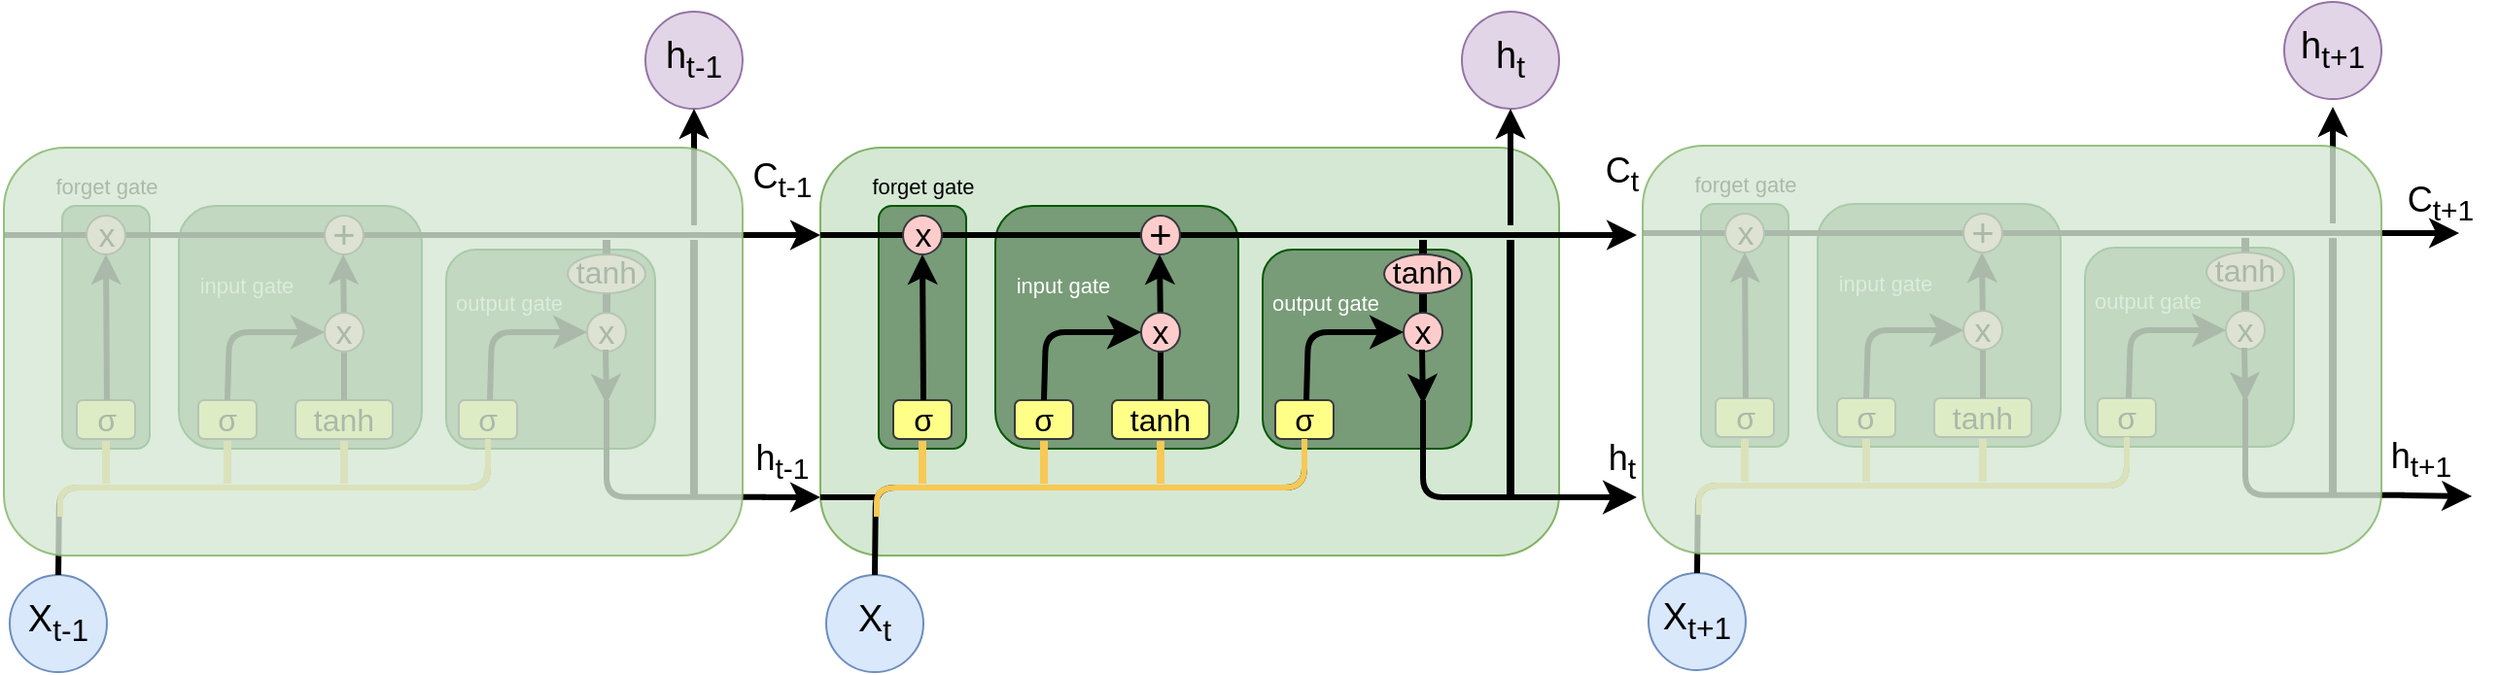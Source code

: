 <mxfile version="20.8.20" type="device"><diagram name="第 1 页" id="EpzvK2hHkGA4PuuWzxwE"><mxGraphModel dx="1612" dy="432" grid="1" gridSize="10" guides="1" tooltips="1" connect="1" arrows="1" fold="1" page="1" pageScale="1" pageWidth="827" pageHeight="1169" math="0" shadow="0"><root><mxCell id="0"/><mxCell id="1" parent="0"/><mxCell id="90crSi9pviz53yG1wrGR-1" value="" style="rounded=1;whiteSpace=wrap;html=1;fillColor=#d5e8d4;strokeColor=#82b366;" vertex="1" parent="1"><mxGeometry x="180" y="160" width="380" height="210" as="geometry"/></mxCell><mxCell id="90crSi9pviz53yG1wrGR-5" value="&lt;font style=&quot;font-size: 19px;&quot;&gt;X&lt;sub&gt;t&lt;/sub&gt;&lt;/font&gt;" style="ellipse;whiteSpace=wrap;html=1;aspect=fixed;fillColor=#dae8fc;strokeColor=#6c8ebf;rounded=1;" vertex="1" parent="1"><mxGeometry x="183" y="380" width="50" height="50" as="geometry"/></mxCell><mxCell id="90crSi9pviz53yG1wrGR-6" value="h&lt;sub&gt;t&lt;/sub&gt;" style="ellipse;whiteSpace=wrap;html=1;aspect=fixed;fontSize=19;fillColor=#e1d5e7;strokeColor=#9673a6;rounded=1;" vertex="1" parent="1"><mxGeometry x="510" y="90" width="50" height="50" as="geometry"/></mxCell><mxCell id="90crSi9pviz53yG1wrGR-10" value="" style="rounded=1;whiteSpace=wrap;html=1;fontSize=19;rotation=90;fillColor=#789b78;fontColor=#ffffff;strokeColor=#005700;" vertex="1" parent="1"><mxGeometry x="170" y="230" width="125" height="45" as="geometry"/></mxCell><mxCell id="90crSi9pviz53yG1wrGR-11" value="" style="rounded=1;whiteSpace=wrap;html=1;fontSize=19;rotation=90;fillColor=#789b78;fontColor=#ffffff;strokeColor=#005700;" vertex="1" parent="1"><mxGeometry x="270" y="190" width="125" height="125" as="geometry"/></mxCell><mxCell id="90crSi9pviz53yG1wrGR-12" value="" style="rounded=1;whiteSpace=wrap;html=1;fontSize=19;rotation=90;fillColor=#789b78;fontColor=#ffffff;strokeColor=#005700;" vertex="1" parent="1"><mxGeometry x="410" y="210" width="102.5" height="107.5" as="geometry"/></mxCell><mxCell id="90crSi9pviz53yG1wrGR-15" value="&lt;font style=&quot;font-size: 16px;&quot;&gt;σ&lt;/font&gt;" style="rounded=1;whiteSpace=wrap;html=1;fontSize=14;fillColor=#ffff88;strokeColor=#36393d;" vertex="1" parent="1"><mxGeometry x="217.5" y="290" width="30" height="20" as="geometry"/></mxCell><mxCell id="90crSi9pviz53yG1wrGR-17" value="" style="endArrow=classic;html=1;rounded=1;fontSize=16;entryX=0.5;entryY=1;entryDx=0;entryDy=0;strokeWidth=3;" edge="1" parent="1" target="90crSi9pviz53yG1wrGR-14"><mxGeometry width="50" height="50" relative="1" as="geometry"><mxPoint x="233" y="290" as="sourcePoint"/><mxPoint x="280" y="242.5" as="targetPoint"/></mxGeometry></mxCell><mxCell id="90crSi9pviz53yG1wrGR-19" value="&lt;font style=&quot;font-size: 16px;&quot;&gt;σ&lt;/font&gt;" style="rounded=1;whiteSpace=wrap;html=1;fontSize=14;fillColor=#ffff88;strokeColor=#36393d;" vertex="1" parent="1"><mxGeometry x="280" y="290" width="30" height="20" as="geometry"/></mxCell><mxCell id="90crSi9pviz53yG1wrGR-20" value="&lt;span style=&quot;font-size: 16px;&quot;&gt;tanh&lt;/span&gt;" style="rounded=1;whiteSpace=wrap;html=1;fontSize=14;fillColor=#ffff88;strokeColor=#36393d;" vertex="1" parent="1"><mxGeometry x="330" y="290" width="50" height="20" as="geometry"/></mxCell><mxCell id="90crSi9pviz53yG1wrGR-24" value="&lt;font style=&quot;font-size: 16px;&quot;&gt;σ&lt;/font&gt;" style="rounded=1;whiteSpace=wrap;html=1;fontSize=14;fillColor=#ffff88;strokeColor=#36393d;" vertex="1" parent="1"><mxGeometry x="414" y="290" width="30" height="20" as="geometry"/></mxCell><mxCell id="90crSi9pviz53yG1wrGR-27" value="" style="endArrow=classic;html=1;rounded=1;fontSize=16;entryX=0.5;entryY=1;entryDx=0;entryDy=0;strokeWidth=3;startArrow=none;" edge="1" parent="1" source="90crSi9pviz53yG1wrGR-29"><mxGeometry width="50" height="50" relative="1" as="geometry"><mxPoint x="354.5" y="290" as="sourcePoint"/><mxPoint x="354.5" y="215" as="targetPoint"/></mxGeometry></mxCell><mxCell id="90crSi9pviz53yG1wrGR-30" value="" style="endArrow=none;html=1;rounded=1;fontSize=16;entryX=0.5;entryY=1;entryDx=0;entryDy=0;strokeWidth=3;" edge="1" parent="1" target="90crSi9pviz53yG1wrGR-29"><mxGeometry width="50" height="50" relative="1" as="geometry"><mxPoint x="355" y="290" as="sourcePoint"/><mxPoint x="354.5" y="215" as="targetPoint"/></mxGeometry></mxCell><mxCell id="90crSi9pviz53yG1wrGR-29" value="&lt;font style=&quot;font-size: 17px;&quot;&gt;x&lt;/font&gt;" style="ellipse;whiteSpace=wrap;html=1;aspect=fixed;fontSize=19;fillColor=#ffcccc;strokeColor=#36393d;rounded=1;" vertex="1" parent="1"><mxGeometry x="345" y="245" width="20" height="20" as="geometry"/></mxCell><mxCell id="90crSi9pviz53yG1wrGR-31" value="" style="endArrow=classic;html=1;rounded=1;strokeWidth=3;fontSize=17;exitX=0;exitY=0.5;exitDx=0;exitDy=0;startArrow=none;" edge="1" parent="1" source="90crSi9pviz53yG1wrGR-14"><mxGeometry width="50" height="50" relative="1" as="geometry"><mxPoint x="180" y="215" as="sourcePoint"/><mxPoint x="600" y="205" as="targetPoint"/></mxGeometry></mxCell><mxCell id="90crSi9pviz53yG1wrGR-25" value="&lt;font style=&quot;font-size: 20px;&quot;&gt;+&lt;/font&gt;" style="ellipse;whiteSpace=wrap;html=1;aspect=fixed;fontSize=19;fillColor=#ffcccc;strokeColor=#36393d;rounded=1;" vertex="1" parent="1"><mxGeometry x="345" y="195" width="20" height="20" as="geometry"/></mxCell><mxCell id="90crSi9pviz53yG1wrGR-32" value="" style="endArrow=none;html=1;rounded=1;strokeWidth=3;fontSize=17;entryX=0;entryY=0.5;entryDx=0;entryDy=0;" edge="1" parent="1" target="90crSi9pviz53yG1wrGR-14"><mxGeometry width="50" height="50" relative="1" as="geometry"><mxPoint x="180" y="205" as="sourcePoint"/><mxPoint x="220" y="200" as="targetPoint"/></mxGeometry></mxCell><mxCell id="90crSi9pviz53yG1wrGR-14" value="&lt;font style=&quot;font-size: 17px;&quot;&gt;x&lt;/font&gt;" style="ellipse;whiteSpace=wrap;html=1;aspect=fixed;fontSize=19;fillColor=#ffcccc;strokeColor=#36393d;rounded=1;" vertex="1" parent="1"><mxGeometry x="222.5" y="195" width="20" height="20" as="geometry"/></mxCell><mxCell id="90crSi9pviz53yG1wrGR-36" value="" style="endArrow=classic;html=1;rounded=1;strokeWidth=3;fontSize=17;entryX=0.5;entryY=1;entryDx=0;entryDy=0;" edge="1" parent="1" target="90crSi9pviz53yG1wrGR-6"><mxGeometry width="50" height="50" relative="1" as="geometry"><mxPoint x="535" y="200" as="sourcePoint"/><mxPoint x="560" y="160" as="targetPoint"/></mxGeometry></mxCell><mxCell id="90crSi9pviz53yG1wrGR-46" value="" style="line;strokeWidth=4;direction=south;html=1;fontSize=16;fillColor=#789b78;rounded=1;" vertex="1" parent="1"><mxGeometry x="485" y="207.5" width="10" height="42.5" as="geometry"/></mxCell><mxCell id="90crSi9pviz53yG1wrGR-41" value="&lt;font style=&quot;font-size: 16px;&quot;&gt;tanh&lt;/font&gt;" style="ellipse;whiteSpace=wrap;html=1;fontSize=17;fillColor=#ffcccc;strokeColor=#36393d;rounded=1;" vertex="1" parent="1"><mxGeometry x="470" y="215" width="40" height="20" as="geometry"/></mxCell><mxCell id="90crSi9pviz53yG1wrGR-37" value="&lt;font style=&quot;font-size: 17px;&quot;&gt;x&lt;/font&gt;" style="ellipse;whiteSpace=wrap;html=1;aspect=fixed;fontSize=19;fillColor=#ffcccc;strokeColor=#36393d;rounded=1;" vertex="1" parent="1"><mxGeometry x="480" y="245" width="20" height="20" as="geometry"/></mxCell><mxCell id="90crSi9pviz53yG1wrGR-51" value="" style="endArrow=classic;html=1;rounded=1;endSize=8;startSize=8;strokeWidth=3;fontSize=16;movable=1;resizable=1;rotatable=1;deletable=1;editable=1;locked=0;connectable=1;exitX=0.5;exitY=0;exitDx=0;exitDy=0;entryX=0;entryY=0.5;entryDx=0;entryDy=0;" edge="1" parent="1" source="90crSi9pviz53yG1wrGR-19" target="90crSi9pviz53yG1wrGR-29"><mxGeometry width="50" height="50" relative="1" as="geometry"><mxPoint x="295" y="310" as="sourcePoint"/><mxPoint x="345" y="260" as="targetPoint"/><Array as="points"><mxPoint x="296" y="255"/></Array></mxGeometry></mxCell><mxCell id="90crSi9pviz53yG1wrGR-53" value="" style="endArrow=classic;html=1;rounded=1;endSize=8;startSize=8;strokeWidth=3;fontSize=16;movable=1;resizable=1;rotatable=1;deletable=1;editable=1;locked=0;connectable=1;exitX=0.5;exitY=0;exitDx=0;exitDy=0;entryX=0;entryY=0.5;entryDx=0;entryDy=0;" edge="1" parent="1"><mxGeometry width="50" height="50" relative="1" as="geometry"><mxPoint x="430" y="290" as="sourcePoint"/><mxPoint x="480" y="255" as="targetPoint"/><Array as="points"><mxPoint x="431" y="255"/></Array></mxGeometry></mxCell><mxCell id="90crSi9pviz53yG1wrGR-56" value="" style="endArrow=none;html=1;rounded=1;endSize=8;startSize=8;strokeWidth=3;fontSize=16;movable=1;resizable=1;rotatable=1;deletable=1;editable=1;locked=0;connectable=1;exitX=0.5;exitY=0;exitDx=0;exitDy=0;entryX=0.5;entryY=1;entryDx=0;entryDy=0;startArrow=none;startFill=0;endFill=0;" edge="1" parent="1" source="90crSi9pviz53yG1wrGR-5" target="90crSi9pviz53yG1wrGR-24"><mxGeometry width="50" height="50" relative="1" as="geometry"><mxPoint x="207.5" y="370" as="sourcePoint"/><mxPoint x="257.5" y="335" as="targetPoint"/><Array as="points"><mxPoint x="208.5" y="335"/><mxPoint x="429" y="335"/></Array></mxGeometry></mxCell><mxCell id="90crSi9pviz53yG1wrGR-59" value="" style="line;strokeWidth=4;direction=south;html=1;perimeter=backbonePerimeter;points=[];outlineConnect=0;rounded=1;fontSize=16;fillColor=#f9cb58;strokeColor=#F7C955;perimeterSpacing=5;" vertex="1" parent="1"><mxGeometry x="227.5" y="311" width="10" height="22" as="geometry"/></mxCell><mxCell id="90crSi9pviz53yG1wrGR-60" value="" style="line;strokeWidth=4;direction=south;html=1;perimeter=backbonePerimeter;points=[];outlineConnect=0;rounded=1;fontSize=16;fillColor=#f9cb58;strokeColor=#F7C955;perimeterSpacing=5;" vertex="1" parent="1"><mxGeometry x="290" y="311" width="10" height="22" as="geometry"/></mxCell><mxCell id="90crSi9pviz53yG1wrGR-61" value="" style="line;strokeWidth=4;direction=south;html=1;perimeter=backbonePerimeter;points=[];outlineConnect=0;rounded=1;fontSize=16;fillColor=#f9cb58;strokeColor=#F7C955;perimeterSpacing=5;" vertex="1" parent="1"><mxGeometry x="350" y="311" width="10" height="22" as="geometry"/></mxCell><mxCell id="90crSi9pviz53yG1wrGR-63" value="" style="endArrow=classic;html=1;rounded=1;strokeColor=#000000;strokeWidth=3;fontSize=16;elbow=vertical;" edge="1" parent="1"><mxGeometry width="50" height="50" relative="1" as="geometry"><mxPoint x="489.5" y="264" as="sourcePoint"/><mxPoint x="490" y="292" as="targetPoint"/></mxGeometry></mxCell><mxCell id="90crSi9pviz53yG1wrGR-64" value="" style="edgeStyle=segmentEdgeStyle;endArrow=none;html=1;curved=0;rounded=1;endSize=8;startSize=8;strokeColor=#000000;strokeWidth=3;fontSize=16;elbow=vertical;horizontal=1;startArrow=none;startFill=1;endFill=0;" edge="1" parent="1" source="90crSi9pviz53yG1wrGR-74"><mxGeometry width="50" height="50" relative="1" as="geometry"><mxPoint x="600" y="340" as="sourcePoint"/><mxPoint x="490" y="290" as="targetPoint"/><Array as="points"><mxPoint x="490" y="340"/></Array></mxGeometry></mxCell><mxCell id="90crSi9pviz53yG1wrGR-68" value="" style="line;strokeWidth=4;direction=south;html=1;perimeter=backbonePerimeter;points=[];outlineConnect=0;rounded=1;strokeColor=#000000;fontSize=16;fillColor=#f9cb58;" vertex="1" parent="1"><mxGeometry x="530" y="207.5" width="10" height="132.5" as="geometry"/></mxCell><mxCell id="90crSi9pviz53yG1wrGR-69" value="&lt;font style=&quot;font-size: 11px;&quot; color=&quot;#ffffff&quot;&gt;input gate&lt;/font&gt;" style="rounded=0;whiteSpace=wrap;html=1;strokeColor=none;strokeWidth=4;fontSize=16;fillColor=none;gradientColor=default;" vertex="1" parent="1"><mxGeometry x="265" y="221.25" width="80" height="15" as="geometry"/></mxCell><mxCell id="90crSi9pviz53yG1wrGR-70" value="&lt;font style=&quot;font-size: 11px;&quot; color=&quot;#ffffff&quot;&gt;output gate&lt;/font&gt;" style="rounded=0;whiteSpace=wrap;html=1;strokeColor=none;strokeWidth=4;fontSize=16;fillColor=none;gradientColor=default;" vertex="1" parent="1"><mxGeometry x="400" y="230" width="80" height="15" as="geometry"/></mxCell><mxCell id="90crSi9pviz53yG1wrGR-73" value="&lt;font style=&quot;font-size: 18px;&quot;&gt;C&lt;sub&gt;t&lt;/sub&gt;&lt;/font&gt;" style="text;html=1;align=center;verticalAlign=middle;resizable=0;points=[];autosize=1;strokeColor=none;fillColor=none;fontSize=11;fontColor=#000000;" vertex="1" parent="1"><mxGeometry x="572" y="154" width="40" height="40" as="geometry"/></mxCell><mxCell id="90crSi9pviz53yG1wrGR-75" value="" style="edgeStyle=segmentEdgeStyle;endArrow=none;html=1;curved=0;rounded=1;endSize=8;startSize=8;strokeColor=#000000;strokeWidth=3;fontSize=16;elbow=vertical;horizontal=1;startArrow=classic;startFill=1;endFill=0;" edge="1" parent="1" target="90crSi9pviz53yG1wrGR-74"><mxGeometry width="50" height="50" relative="1" as="geometry"><mxPoint x="600" y="340" as="sourcePoint"/><mxPoint x="490" y="290" as="targetPoint"/><Array as="points"><mxPoint x="560" y="340"/><mxPoint x="490" y="340"/></Array></mxGeometry></mxCell><mxCell id="90crSi9pviz53yG1wrGR-74" value="&lt;font style=&quot;&quot;&gt;&lt;span style=&quot;font-size: 18px;&quot;&gt;h&lt;sub&gt;t&lt;/sub&gt;&lt;/span&gt;&lt;/font&gt;" style="text;html=1;align=center;verticalAlign=middle;resizable=0;points=[];autosize=1;strokeColor=none;fillColor=none;fontSize=11;fontColor=#000000;" vertex="1" parent="1"><mxGeometry x="572" y="302" width="40" height="40" as="geometry"/></mxCell><mxCell id="90crSi9pviz53yG1wrGR-78" value="&lt;font style=&quot;font-size: 11px;&quot;&gt;forget gate&lt;/font&gt;" style="rounded=0;whiteSpace=wrap;html=1;strokeColor=none;strokeWidth=4;fontSize=16;fillColor=none;gradientColor=default;" vertex="1" parent="1"><mxGeometry x="192.5" y="170" width="80" height="15" as="geometry"/></mxCell><mxCell id="90crSi9pviz53yG1wrGR-80" value="&lt;font style=&quot;font-size: 19px;&quot;&gt;X&lt;sub&gt;t-1&lt;/sub&gt;&lt;/font&gt;" style="ellipse;whiteSpace=wrap;html=1;aspect=fixed;fillColor=#dae8fc;strokeColor=#6c8ebf;rounded=1;" vertex="1" parent="1"><mxGeometry x="-237" y="380" width="50" height="50" as="geometry"/></mxCell><mxCell id="90crSi9pviz53yG1wrGR-81" value="h&lt;sub&gt;t-1&lt;/sub&gt;" style="ellipse;whiteSpace=wrap;html=1;aspect=fixed;fontSize=19;fillColor=#e1d5e7;strokeColor=#9673a6;rounded=1;" vertex="1" parent="1"><mxGeometry x="90" y="90" width="50" height="50" as="geometry"/></mxCell><mxCell id="90crSi9pviz53yG1wrGR-82" value="" style="rounded=1;whiteSpace=wrap;html=1;fontSize=19;rotation=90;fillColor=#789b78;fontColor=#ffffff;strokeColor=#005700;" vertex="1" parent="1"><mxGeometry x="-250" y="230" width="125" height="45" as="geometry"/></mxCell><mxCell id="90crSi9pviz53yG1wrGR-83" value="" style="rounded=1;whiteSpace=wrap;html=1;fontSize=19;rotation=90;fillColor=#789b78;fontColor=#ffffff;strokeColor=#005700;" vertex="1" parent="1"><mxGeometry x="-150" y="190" width="125" height="125" as="geometry"/></mxCell><mxCell id="90crSi9pviz53yG1wrGR-84" value="" style="rounded=1;whiteSpace=wrap;html=1;fontSize=19;rotation=90;fillColor=#789b78;fontColor=#ffffff;strokeColor=#005700;" vertex="1" parent="1"><mxGeometry x="-10" y="210" width="102.5" height="107.5" as="geometry"/></mxCell><mxCell id="90crSi9pviz53yG1wrGR-85" value="&lt;font style=&quot;font-size: 16px;&quot;&gt;σ&lt;/font&gt;" style="rounded=1;whiteSpace=wrap;html=1;fontSize=14;fillColor=#ffff88;strokeColor=#36393d;" vertex="1" parent="1"><mxGeometry x="-202.5" y="290" width="30" height="20" as="geometry"/></mxCell><mxCell id="90crSi9pviz53yG1wrGR-86" value="" style="endArrow=classic;html=1;rounded=1;fontSize=16;entryX=0.5;entryY=1;entryDx=0;entryDy=0;strokeWidth=3;" edge="1" parent="1" target="90crSi9pviz53yG1wrGR-96"><mxGeometry width="50" height="50" relative="1" as="geometry"><mxPoint x="-187" y="290" as="sourcePoint"/><mxPoint x="-140" y="242.5" as="targetPoint"/></mxGeometry></mxCell><mxCell id="90crSi9pviz53yG1wrGR-87" value="&lt;font style=&quot;font-size: 16px;&quot;&gt;σ&lt;/font&gt;" style="rounded=1;whiteSpace=wrap;html=1;fontSize=14;fillColor=#ffff88;strokeColor=#36393d;" vertex="1" parent="1"><mxGeometry x="-140" y="290" width="30" height="20" as="geometry"/></mxCell><mxCell id="90crSi9pviz53yG1wrGR-88" value="&lt;span style=&quot;font-size: 16px;&quot;&gt;tanh&lt;/span&gt;" style="rounded=1;whiteSpace=wrap;html=1;fontSize=14;fillColor=#ffff88;strokeColor=#36393d;" vertex="1" parent="1"><mxGeometry x="-90" y="290" width="50" height="20" as="geometry"/></mxCell><mxCell id="90crSi9pviz53yG1wrGR-89" value="&lt;font style=&quot;font-size: 16px;&quot;&gt;σ&lt;/font&gt;" style="rounded=1;whiteSpace=wrap;html=1;fontSize=14;fillColor=#ffff88;strokeColor=#36393d;" vertex="1" parent="1"><mxGeometry x="-6" y="290" width="30" height="20" as="geometry"/></mxCell><mxCell id="90crSi9pviz53yG1wrGR-90" value="" style="endArrow=classic;html=1;rounded=1;fontSize=16;entryX=0.5;entryY=1;entryDx=0;entryDy=0;strokeWidth=3;startArrow=none;" edge="1" parent="1" source="90crSi9pviz53yG1wrGR-92"><mxGeometry width="50" height="50" relative="1" as="geometry"><mxPoint x="-65.5" y="290" as="sourcePoint"/><mxPoint x="-65.5" y="215" as="targetPoint"/></mxGeometry></mxCell><mxCell id="90crSi9pviz53yG1wrGR-91" value="" style="endArrow=none;html=1;rounded=1;fontSize=16;entryX=0.5;entryY=1;entryDx=0;entryDy=0;strokeWidth=3;" edge="1" parent="1" target="90crSi9pviz53yG1wrGR-92"><mxGeometry width="50" height="50" relative="1" as="geometry"><mxPoint x="-65" y="290" as="sourcePoint"/><mxPoint x="-65.5" y="215" as="targetPoint"/></mxGeometry></mxCell><mxCell id="90crSi9pviz53yG1wrGR-92" value="&lt;font style=&quot;font-size: 17px;&quot;&gt;x&lt;/font&gt;" style="ellipse;whiteSpace=wrap;html=1;aspect=fixed;fontSize=19;fillColor=#ffcccc;strokeColor=#36393d;rounded=1;" vertex="1" parent="1"><mxGeometry x="-75" y="245" width="20" height="20" as="geometry"/></mxCell><mxCell id="90crSi9pviz53yG1wrGR-93" value="" style="endArrow=classic;html=1;rounded=1;strokeWidth=3;fontSize=17;exitX=0;exitY=0.5;exitDx=0;exitDy=0;startArrow=none;" edge="1" parent="1" source="90crSi9pviz53yG1wrGR-96"><mxGeometry width="50" height="50" relative="1" as="geometry"><mxPoint x="-249" y="218.75" as="sourcePoint"/><mxPoint x="180" y="205" as="targetPoint"/></mxGeometry></mxCell><mxCell id="90crSi9pviz53yG1wrGR-94" value="&lt;font style=&quot;font-size: 20px;&quot;&gt;+&lt;/font&gt;" style="ellipse;whiteSpace=wrap;html=1;aspect=fixed;fontSize=19;fillColor=#ffcccc;strokeColor=#36393d;rounded=1;" vertex="1" parent="1"><mxGeometry x="-75" y="195" width="20" height="20" as="geometry"/></mxCell><mxCell id="90crSi9pviz53yG1wrGR-95" value="" style="endArrow=none;html=1;rounded=1;strokeWidth=3;fontSize=17;entryX=0;entryY=0.5;entryDx=0;entryDy=0;" edge="1" parent="1" target="90crSi9pviz53yG1wrGR-96"><mxGeometry width="50" height="50" relative="1" as="geometry"><mxPoint x="-240" y="205" as="sourcePoint"/><mxPoint x="-200" y="200" as="targetPoint"/></mxGeometry></mxCell><mxCell id="90crSi9pviz53yG1wrGR-96" value="&lt;font style=&quot;font-size: 17px;&quot;&gt;x&lt;/font&gt;" style="ellipse;whiteSpace=wrap;html=1;aspect=fixed;fontSize=19;fillColor=#ffcccc;strokeColor=#36393d;rounded=1;" vertex="1" parent="1"><mxGeometry x="-197.5" y="195" width="20" height="20" as="geometry"/></mxCell><mxCell id="90crSi9pviz53yG1wrGR-97" value="" style="endArrow=classic;html=1;rounded=1;strokeWidth=3;fontSize=17;entryX=0.5;entryY=1;entryDx=0;entryDy=0;" edge="1" parent="1" target="90crSi9pviz53yG1wrGR-81"><mxGeometry width="50" height="50" relative="1" as="geometry"><mxPoint x="115" y="200" as="sourcePoint"/><mxPoint x="140" y="160" as="targetPoint"/></mxGeometry></mxCell><mxCell id="90crSi9pviz53yG1wrGR-98" value="" style="line;strokeWidth=4;direction=south;html=1;fontSize=16;fillColor=#789b78;rounded=1;" vertex="1" parent="1"><mxGeometry x="65" y="207.5" width="10" height="42.5" as="geometry"/></mxCell><mxCell id="90crSi9pviz53yG1wrGR-99" value="&lt;font style=&quot;font-size: 16px;&quot;&gt;tanh&lt;/font&gt;" style="ellipse;whiteSpace=wrap;html=1;fontSize=17;fillColor=#ffcccc;strokeColor=#36393d;rounded=1;" vertex="1" parent="1"><mxGeometry x="50" y="215" width="40" height="20" as="geometry"/></mxCell><mxCell id="90crSi9pviz53yG1wrGR-100" value="&lt;font style=&quot;font-size: 17px;&quot;&gt;x&lt;/font&gt;" style="ellipse;whiteSpace=wrap;html=1;aspect=fixed;fontSize=19;fillColor=#ffcccc;strokeColor=#36393d;rounded=1;" vertex="1" parent="1"><mxGeometry x="60" y="245" width="20" height="20" as="geometry"/></mxCell><mxCell id="90crSi9pviz53yG1wrGR-101" value="" style="endArrow=classic;html=1;rounded=1;endSize=8;startSize=8;strokeWidth=3;fontSize=16;movable=1;resizable=1;rotatable=1;deletable=1;editable=1;locked=0;connectable=1;exitX=0.5;exitY=0;exitDx=0;exitDy=0;entryX=0;entryY=0.5;entryDx=0;entryDy=0;" edge="1" parent="1" source="90crSi9pviz53yG1wrGR-87" target="90crSi9pviz53yG1wrGR-92"><mxGeometry width="50" height="50" relative="1" as="geometry"><mxPoint x="-125" y="310" as="sourcePoint"/><mxPoint x="-75" y="260" as="targetPoint"/><Array as="points"><mxPoint x="-124" y="255"/></Array></mxGeometry></mxCell><mxCell id="90crSi9pviz53yG1wrGR-102" value="" style="endArrow=classic;html=1;rounded=1;endSize=8;startSize=8;strokeWidth=3;fontSize=16;movable=1;resizable=1;rotatable=1;deletable=1;editable=1;locked=0;connectable=1;exitX=0.5;exitY=0;exitDx=0;exitDy=0;entryX=0;entryY=0.5;entryDx=0;entryDy=0;" edge="1" parent="1"><mxGeometry width="50" height="50" relative="1" as="geometry"><mxPoint x="10" y="290" as="sourcePoint"/><mxPoint x="60" y="255" as="targetPoint"/><Array as="points"><mxPoint x="11" y="255"/></Array></mxGeometry></mxCell><mxCell id="90crSi9pviz53yG1wrGR-103" value="" style="endArrow=none;html=1;rounded=1;endSize=8;startSize=8;strokeWidth=3;fontSize=16;movable=1;resizable=1;rotatable=1;deletable=1;editable=1;locked=0;connectable=1;exitX=0.5;exitY=0;exitDx=0;exitDy=0;entryX=0.5;entryY=1;entryDx=0;entryDy=0;startArrow=none;startFill=0;endFill=0;" edge="1" parent="1" source="90crSi9pviz53yG1wrGR-80" target="90crSi9pviz53yG1wrGR-89"><mxGeometry width="50" height="50" relative="1" as="geometry"><mxPoint x="-212.5" y="370" as="sourcePoint"/><mxPoint x="-162.5" y="335" as="targetPoint"/><Array as="points"><mxPoint x="-211.5" y="335"/><mxPoint x="9" y="335"/></Array></mxGeometry></mxCell><mxCell id="90crSi9pviz53yG1wrGR-104" value="" style="endArrow=none;html=1;rounded=1;endSize=8;startSize=8;strokeWidth=3;fontSize=16;movable=1;resizable=1;rotatable=1;deletable=1;editable=1;locked=0;connectable=1;fillColor=#ffcc99;strokeColor=#F7C955;endFill=0;" edge="1" parent="1"><mxGeometry width="50" height="50" relative="1" as="geometry"><mxPoint x="-211" y="350" as="sourcePoint"/><mxPoint x="9" y="310" as="targetPoint"/><Array as="points"><mxPoint x="-211" y="335"/><mxPoint x="-101" y="335"/><mxPoint x="9" y="335"/></Array></mxGeometry></mxCell><mxCell id="90crSi9pviz53yG1wrGR-105" value="" style="line;strokeWidth=4;direction=south;html=1;perimeter=backbonePerimeter;points=[];outlineConnect=0;rounded=1;fontSize=16;fillColor=#f9cb58;strokeColor=#F7C955;perimeterSpacing=5;" vertex="1" parent="1"><mxGeometry x="-192.5" y="311" width="10" height="22" as="geometry"/></mxCell><mxCell id="90crSi9pviz53yG1wrGR-106" value="" style="line;strokeWidth=4;direction=south;html=1;perimeter=backbonePerimeter;points=[];outlineConnect=0;rounded=1;fontSize=16;fillColor=#f9cb58;strokeColor=#F7C955;perimeterSpacing=5;" vertex="1" parent="1"><mxGeometry x="-130" y="311" width="10" height="22" as="geometry"/></mxCell><mxCell id="90crSi9pviz53yG1wrGR-107" value="" style="line;strokeWidth=4;direction=south;html=1;perimeter=backbonePerimeter;points=[];outlineConnect=0;rounded=1;fontSize=16;fillColor=#f9cb58;strokeColor=#F7C955;perimeterSpacing=5;" vertex="1" parent="1"><mxGeometry x="-70" y="311" width="10" height="22" as="geometry"/></mxCell><mxCell id="90crSi9pviz53yG1wrGR-108" value="" style="endArrow=classic;html=1;rounded=1;strokeColor=#000000;strokeWidth=3;fontSize=16;elbow=vertical;" edge="1" parent="1"><mxGeometry width="50" height="50" relative="1" as="geometry"><mxPoint x="69.5" y="264" as="sourcePoint"/><mxPoint x="70" y="292" as="targetPoint"/></mxGeometry></mxCell><mxCell id="90crSi9pviz53yG1wrGR-109" value="" style="edgeStyle=segmentEdgeStyle;endArrow=none;html=1;curved=0;rounded=1;endSize=8;startSize=8;strokeColor=#000000;strokeWidth=3;fontSize=16;elbow=vertical;horizontal=1;startArrow=none;startFill=1;endFill=0;" edge="1" parent="1"><mxGeometry width="50" height="50" relative="1" as="geometry"><mxPoint x="152.0" y="339.917" as="sourcePoint"/><mxPoint x="70" y="290" as="targetPoint"/><Array as="points"><mxPoint x="70" y="340"/></Array></mxGeometry></mxCell><mxCell id="90crSi9pviz53yG1wrGR-110" value="" style="line;strokeWidth=4;direction=south;html=1;perimeter=backbonePerimeter;points=[];outlineConnect=0;rounded=1;strokeColor=#000000;fontSize=16;fillColor=#f9cb58;" vertex="1" parent="1"><mxGeometry x="110" y="207.5" width="10" height="132.5" as="geometry"/></mxCell><mxCell id="90crSi9pviz53yG1wrGR-111" value="&lt;font style=&quot;font-size: 11px;&quot; color=&quot;#ffffff&quot;&gt;input gate&lt;/font&gt;" style="rounded=0;whiteSpace=wrap;html=1;strokeColor=none;strokeWidth=4;fontSize=16;fillColor=none;gradientColor=default;" vertex="1" parent="1"><mxGeometry x="-155" y="221.25" width="80" height="15" as="geometry"/></mxCell><mxCell id="90crSi9pviz53yG1wrGR-112" value="&lt;font style=&quot;font-size: 11px;&quot; color=&quot;#ffffff&quot;&gt;output gate&lt;/font&gt;" style="rounded=0;whiteSpace=wrap;html=1;strokeColor=none;strokeWidth=4;fontSize=16;fillColor=none;gradientColor=default;" vertex="1" parent="1"><mxGeometry x="-20" y="230" width="80" height="15" as="geometry"/></mxCell><mxCell id="90crSi9pviz53yG1wrGR-113" value="&lt;font style=&quot;font-size: 18px;&quot;&gt;C&lt;sub&gt;t-1&lt;/sub&gt;&lt;/font&gt;" style="text;html=1;align=center;verticalAlign=middle;resizable=0;points=[];autosize=1;strokeColor=none;fillColor=none;fontSize=11;fontColor=#000000;" vertex="1" parent="1"><mxGeometry x="135" y="156.5" width="50" height="40" as="geometry"/></mxCell><mxCell id="90crSi9pviz53yG1wrGR-115" value="&lt;font style=&quot;&quot;&gt;&lt;span style=&quot;font-size: 18px;&quot;&gt;h&lt;sub&gt;t-1&lt;/sub&gt;&lt;/span&gt;&lt;/font&gt;" style="text;html=1;align=center;verticalAlign=middle;resizable=0;points=[];autosize=1;strokeColor=none;fillColor=none;fontSize=11;fontColor=#000000;" vertex="1" parent="1"><mxGeometry x="135" y="302" width="50" height="40" as="geometry"/></mxCell><mxCell id="90crSi9pviz53yG1wrGR-116" value="&lt;font style=&quot;font-size: 11px;&quot;&gt;forget gate&lt;/font&gt;" style="rounded=0;whiteSpace=wrap;html=1;strokeColor=none;strokeWidth=4;fontSize=16;fillColor=none;gradientColor=default;" vertex="1" parent="1"><mxGeometry x="-227.5" y="170" width="80" height="15" as="geometry"/></mxCell><mxCell id="90crSi9pviz53yG1wrGR-117" value="" style="endArrow=classic;html=1;rounded=1;strokeColor=#000000;strokeWidth=3;fontSize=18;fontColor=#000000;elbow=vertical;endFill=1;" edge="1" parent="1"><mxGeometry width="50" height="50" relative="1" as="geometry"><mxPoint x="150" y="340" as="sourcePoint"/><mxPoint x="180" y="340" as="targetPoint"/></mxGeometry></mxCell><mxCell id="90crSi9pviz53yG1wrGR-119" value="&lt;font style=&quot;font-size: 19px;&quot;&gt;X&lt;sub&gt;t+1&lt;/sub&gt;&lt;/font&gt;" style="ellipse;whiteSpace=wrap;html=1;aspect=fixed;fillColor=#dae8fc;strokeColor=#6c8ebf;rounded=1;" vertex="1" parent="1"><mxGeometry x="606" y="379" width="50" height="50" as="geometry"/></mxCell><mxCell id="90crSi9pviz53yG1wrGR-120" value="h&lt;sub&gt;t+1&lt;/sub&gt;" style="ellipse;whiteSpace=wrap;html=1;aspect=fixed;fontSize=19;fillColor=#e1d5e7;strokeColor=#9673a6;rounded=1;" vertex="1" parent="1"><mxGeometry x="933" y="85" width="50" height="50" as="geometry"/></mxCell><mxCell id="90crSi9pviz53yG1wrGR-121" value="" style="rounded=1;whiteSpace=wrap;html=1;fontSize=19;rotation=90;fillColor=#789b78;fontColor=#ffffff;strokeColor=#005700;" vertex="1" parent="1"><mxGeometry x="593" y="229" width="125" height="45" as="geometry"/></mxCell><mxCell id="90crSi9pviz53yG1wrGR-122" value="" style="rounded=1;whiteSpace=wrap;html=1;fontSize=19;rotation=90;fillColor=#789b78;fontColor=#ffffff;strokeColor=#005700;" vertex="1" parent="1"><mxGeometry x="693" y="189" width="125" height="125" as="geometry"/></mxCell><mxCell id="90crSi9pviz53yG1wrGR-123" value="" style="rounded=1;whiteSpace=wrap;html=1;fontSize=19;rotation=90;fillColor=#789b78;fontColor=#ffffff;strokeColor=#005700;" vertex="1" parent="1"><mxGeometry x="833" y="209" width="102.5" height="107.5" as="geometry"/></mxCell><mxCell id="90crSi9pviz53yG1wrGR-124" value="&lt;font style=&quot;font-size: 16px;&quot;&gt;σ&lt;/font&gt;" style="rounded=1;whiteSpace=wrap;html=1;fontSize=14;fillColor=#ffff88;strokeColor=#36393d;" vertex="1" parent="1"><mxGeometry x="640.5" y="289" width="30" height="20" as="geometry"/></mxCell><mxCell id="90crSi9pviz53yG1wrGR-125" value="" style="endArrow=classic;html=1;rounded=1;fontSize=16;entryX=0.5;entryY=1;entryDx=0;entryDy=0;strokeWidth=3;" edge="1" parent="1" target="90crSi9pviz53yG1wrGR-135"><mxGeometry width="50" height="50" relative="1" as="geometry"><mxPoint x="656" y="289" as="sourcePoint"/><mxPoint x="703" y="241.5" as="targetPoint"/></mxGeometry></mxCell><mxCell id="90crSi9pviz53yG1wrGR-126" value="&lt;font style=&quot;font-size: 16px;&quot;&gt;σ&lt;/font&gt;" style="rounded=1;whiteSpace=wrap;html=1;fontSize=14;fillColor=#ffff88;strokeColor=#36393d;" vertex="1" parent="1"><mxGeometry x="703" y="289" width="30" height="20" as="geometry"/></mxCell><mxCell id="90crSi9pviz53yG1wrGR-127" value="&lt;span style=&quot;font-size: 16px;&quot;&gt;tanh&lt;/span&gt;" style="rounded=1;whiteSpace=wrap;html=1;fontSize=14;fillColor=#ffff88;strokeColor=#36393d;" vertex="1" parent="1"><mxGeometry x="753" y="289" width="50" height="20" as="geometry"/></mxCell><mxCell id="90crSi9pviz53yG1wrGR-128" value="&lt;font style=&quot;font-size: 16px;&quot;&gt;σ&lt;/font&gt;" style="rounded=1;whiteSpace=wrap;html=1;fontSize=14;fillColor=#ffff88;strokeColor=#36393d;" vertex="1" parent="1"><mxGeometry x="837" y="289" width="30" height="20" as="geometry"/></mxCell><mxCell id="90crSi9pviz53yG1wrGR-129" value="" style="endArrow=classic;html=1;rounded=1;fontSize=16;entryX=0.5;entryY=1;entryDx=0;entryDy=0;strokeWidth=3;startArrow=none;" edge="1" parent="1" source="90crSi9pviz53yG1wrGR-131"><mxGeometry width="50" height="50" relative="1" as="geometry"><mxPoint x="777.5" y="289" as="sourcePoint"/><mxPoint x="777.5" y="214" as="targetPoint"/></mxGeometry></mxCell><mxCell id="90crSi9pviz53yG1wrGR-130" value="" style="endArrow=none;html=1;rounded=1;fontSize=16;entryX=0.5;entryY=1;entryDx=0;entryDy=0;strokeWidth=3;" edge="1" parent="1" target="90crSi9pviz53yG1wrGR-131"><mxGeometry width="50" height="50" relative="1" as="geometry"><mxPoint x="778" y="289" as="sourcePoint"/><mxPoint x="777.5" y="214" as="targetPoint"/></mxGeometry></mxCell><mxCell id="90crSi9pviz53yG1wrGR-131" value="&lt;font style=&quot;font-size: 17px;&quot;&gt;x&lt;/font&gt;" style="ellipse;whiteSpace=wrap;html=1;aspect=fixed;fontSize=19;fillColor=#ffcccc;strokeColor=#36393d;rounded=1;" vertex="1" parent="1"><mxGeometry x="768" y="244" width="20" height="20" as="geometry"/></mxCell><mxCell id="90crSi9pviz53yG1wrGR-132" value="" style="endArrow=classic;html=1;rounded=1;strokeWidth=3;fontSize=17;exitX=0;exitY=0.5;exitDx=0;exitDy=0;startArrow=none;" edge="1" parent="1" source="90crSi9pviz53yG1wrGR-135"><mxGeometry width="50" height="50" relative="1" as="geometry"><mxPoint x="594" y="217.75" as="sourcePoint"/><mxPoint x="1023" y="204" as="targetPoint"/></mxGeometry></mxCell><mxCell id="90crSi9pviz53yG1wrGR-133" value="&lt;font style=&quot;font-size: 20px;&quot;&gt;+&lt;/font&gt;" style="ellipse;whiteSpace=wrap;html=1;aspect=fixed;fontSize=19;fillColor=#ffcccc;strokeColor=#36393d;rounded=1;" vertex="1" parent="1"><mxGeometry x="768" y="194" width="20" height="20" as="geometry"/></mxCell><mxCell id="90crSi9pviz53yG1wrGR-134" value="" style="endArrow=none;html=1;rounded=1;strokeWidth=3;fontSize=17;entryX=0;entryY=0.5;entryDx=0;entryDy=0;" edge="1" parent="1" target="90crSi9pviz53yG1wrGR-135"><mxGeometry width="50" height="50" relative="1" as="geometry"><mxPoint x="603" y="204" as="sourcePoint"/><mxPoint x="643" y="199" as="targetPoint"/></mxGeometry></mxCell><mxCell id="90crSi9pviz53yG1wrGR-135" value="&lt;font style=&quot;font-size: 17px;&quot;&gt;x&lt;/font&gt;" style="ellipse;whiteSpace=wrap;html=1;aspect=fixed;fontSize=19;fillColor=#ffcccc;strokeColor=#36393d;rounded=1;" vertex="1" parent="1"><mxGeometry x="645.5" y="194" width="20" height="20" as="geometry"/></mxCell><mxCell id="90crSi9pviz53yG1wrGR-136" value="" style="endArrow=classic;html=1;rounded=1;strokeWidth=3;fontSize=17;entryX=0.5;entryY=1;entryDx=0;entryDy=0;" edge="1" parent="1"><mxGeometry width="50" height="50" relative="1" as="geometry"><mxPoint x="958" y="199" as="sourcePoint"/><mxPoint x="958" y="139" as="targetPoint"/></mxGeometry></mxCell><mxCell id="90crSi9pviz53yG1wrGR-137" value="" style="line;strokeWidth=4;direction=south;html=1;fontSize=16;fillColor=#789b78;rounded=1;" vertex="1" parent="1"><mxGeometry x="908" y="206.5" width="10" height="42.5" as="geometry"/></mxCell><mxCell id="90crSi9pviz53yG1wrGR-138" value="&lt;font style=&quot;font-size: 16px;&quot;&gt;tanh&lt;/font&gt;" style="ellipse;whiteSpace=wrap;html=1;fontSize=17;fillColor=#ffcccc;strokeColor=#36393d;rounded=1;" vertex="1" parent="1"><mxGeometry x="893" y="214" width="40" height="20" as="geometry"/></mxCell><mxCell id="90crSi9pviz53yG1wrGR-139" value="&lt;font style=&quot;font-size: 17px;&quot;&gt;x&lt;/font&gt;" style="ellipse;whiteSpace=wrap;html=1;aspect=fixed;fontSize=19;fillColor=#ffcccc;strokeColor=#36393d;rounded=1;" vertex="1" parent="1"><mxGeometry x="903" y="244" width="20" height="20" as="geometry"/></mxCell><mxCell id="90crSi9pviz53yG1wrGR-140" value="" style="endArrow=classic;html=1;rounded=1;endSize=8;startSize=8;strokeWidth=3;fontSize=16;movable=1;resizable=1;rotatable=1;deletable=1;editable=1;locked=0;connectable=1;exitX=0.5;exitY=0;exitDx=0;exitDy=0;entryX=0;entryY=0.5;entryDx=0;entryDy=0;" edge="1" parent="1" source="90crSi9pviz53yG1wrGR-126" target="90crSi9pviz53yG1wrGR-131"><mxGeometry width="50" height="50" relative="1" as="geometry"><mxPoint x="718" y="309" as="sourcePoint"/><mxPoint x="768" y="259" as="targetPoint"/><Array as="points"><mxPoint x="719" y="254"/></Array></mxGeometry></mxCell><mxCell id="90crSi9pviz53yG1wrGR-141" value="" style="endArrow=classic;html=1;rounded=1;endSize=8;startSize=8;strokeWidth=3;fontSize=16;movable=1;resizable=1;rotatable=1;deletable=1;editable=1;locked=0;connectable=1;exitX=0.5;exitY=0;exitDx=0;exitDy=0;entryX=0;entryY=0.5;entryDx=0;entryDy=0;" edge="1" parent="1"><mxGeometry width="50" height="50" relative="1" as="geometry"><mxPoint x="853" y="289" as="sourcePoint"/><mxPoint x="903" y="254" as="targetPoint"/><Array as="points"><mxPoint x="854" y="254"/></Array></mxGeometry></mxCell><mxCell id="90crSi9pviz53yG1wrGR-142" value="" style="endArrow=none;html=1;rounded=1;endSize=8;startSize=8;strokeWidth=3;fontSize=16;movable=1;resizable=1;rotatable=1;deletable=1;editable=1;locked=0;connectable=1;exitX=0.5;exitY=0;exitDx=0;exitDy=0;entryX=0.5;entryY=1;entryDx=0;entryDy=0;startArrow=none;startFill=0;endFill=0;" edge="1" parent="1" source="90crSi9pviz53yG1wrGR-119" target="90crSi9pviz53yG1wrGR-128"><mxGeometry width="50" height="50" relative="1" as="geometry"><mxPoint x="630.5" y="369" as="sourcePoint"/><mxPoint x="680.5" y="334" as="targetPoint"/><Array as="points"><mxPoint x="631.5" y="334"/><mxPoint x="852" y="334"/></Array></mxGeometry></mxCell><mxCell id="90crSi9pviz53yG1wrGR-143" value="" style="endArrow=none;html=1;rounded=1;endSize=8;startSize=8;strokeWidth=3;fontSize=16;movable=1;resizable=1;rotatable=1;deletable=1;editable=1;locked=0;connectable=1;fillColor=#ffcc99;strokeColor=#F7C955;endFill=0;" edge="1" parent="1"><mxGeometry width="50" height="50" relative="1" as="geometry"><mxPoint x="632" y="349" as="sourcePoint"/><mxPoint x="852" y="309" as="targetPoint"/><Array as="points"><mxPoint x="632" y="334"/><mxPoint x="742" y="334"/><mxPoint x="852" y="334"/></Array></mxGeometry></mxCell><mxCell id="90crSi9pviz53yG1wrGR-144" value="" style="line;strokeWidth=4;direction=south;html=1;perimeter=backbonePerimeter;points=[];outlineConnect=0;rounded=1;fontSize=16;fillColor=#f9cb58;strokeColor=#F7C955;perimeterSpacing=5;" vertex="1" parent="1"><mxGeometry x="650.5" y="310" width="10" height="22" as="geometry"/></mxCell><mxCell id="90crSi9pviz53yG1wrGR-145" value="" style="line;strokeWidth=4;direction=south;html=1;perimeter=backbonePerimeter;points=[];outlineConnect=0;rounded=1;fontSize=16;fillColor=#f9cb58;strokeColor=#F7C955;perimeterSpacing=5;" vertex="1" parent="1"><mxGeometry x="713" y="310" width="10" height="22" as="geometry"/></mxCell><mxCell id="90crSi9pviz53yG1wrGR-146" value="" style="line;strokeWidth=4;direction=south;html=1;perimeter=backbonePerimeter;points=[];outlineConnect=0;rounded=1;fontSize=16;fillColor=#f9cb58;strokeColor=#F7C955;perimeterSpacing=5;" vertex="1" parent="1"><mxGeometry x="773" y="310" width="10" height="22" as="geometry"/></mxCell><mxCell id="90crSi9pviz53yG1wrGR-147" value="" style="endArrow=classic;html=1;rounded=1;strokeColor=#000000;strokeWidth=3;fontSize=16;elbow=vertical;" edge="1" parent="1"><mxGeometry width="50" height="50" relative="1" as="geometry"><mxPoint x="912.5" y="263" as="sourcePoint"/><mxPoint x="913" y="291" as="targetPoint"/></mxGeometry></mxCell><mxCell id="90crSi9pviz53yG1wrGR-148" value="" style="edgeStyle=segmentEdgeStyle;endArrow=none;html=1;curved=0;rounded=1;endSize=8;startSize=8;strokeColor=#000000;strokeWidth=3;fontSize=16;elbow=vertical;horizontal=1;startArrow=none;startFill=1;endFill=0;" edge="1" parent="1"><mxGeometry width="50" height="50" relative="1" as="geometry"><mxPoint x="995.0" y="338.917" as="sourcePoint"/><mxPoint x="913" y="289" as="targetPoint"/><Array as="points"><mxPoint x="913" y="339"/></Array></mxGeometry></mxCell><mxCell id="90crSi9pviz53yG1wrGR-149" value="" style="line;strokeWidth=4;direction=south;html=1;perimeter=backbonePerimeter;points=[];outlineConnect=0;rounded=1;strokeColor=#000000;fontSize=16;fillColor=#f9cb58;" vertex="1" parent="1"><mxGeometry x="953" y="206.5" width="10" height="132.5" as="geometry"/></mxCell><mxCell id="90crSi9pviz53yG1wrGR-150" value="&lt;font style=&quot;font-size: 11px;&quot; color=&quot;#ffffff&quot;&gt;input gate&lt;/font&gt;" style="rounded=0;whiteSpace=wrap;html=1;strokeColor=none;strokeWidth=4;fontSize=16;fillColor=none;gradientColor=default;" vertex="1" parent="1"><mxGeometry x="688" y="220.25" width="80" height="15" as="geometry"/></mxCell><mxCell id="90crSi9pviz53yG1wrGR-151" value="&lt;font style=&quot;font-size: 11px;&quot; color=&quot;#ffffff&quot;&gt;output gate&lt;/font&gt;" style="rounded=0;whiteSpace=wrap;html=1;strokeColor=none;strokeWidth=4;fontSize=16;fillColor=none;gradientColor=default;" vertex="1" parent="1"><mxGeometry x="823" y="229" width="80" height="15" as="geometry"/></mxCell><mxCell id="90crSi9pviz53yG1wrGR-152" value="&lt;font style=&quot;font-size: 18px;&quot;&gt;C&lt;sub&gt;t+1&lt;/sub&gt;&lt;/font&gt;" style="text;html=1;align=center;verticalAlign=middle;resizable=0;points=[];autosize=1;strokeColor=none;fillColor=none;fontSize=11;fontColor=#000000;" vertex="1" parent="1"><mxGeometry x="983" y="169" width="60" height="40" as="geometry"/></mxCell><mxCell id="90crSi9pviz53yG1wrGR-153" value="&lt;font style=&quot;&quot;&gt;&lt;span style=&quot;font-size: 18px;&quot;&gt;h&lt;sub&gt;t+1&lt;/sub&gt;&lt;/span&gt;&lt;/font&gt;" style="text;html=1;align=center;verticalAlign=middle;resizable=0;points=[];autosize=1;strokeColor=none;fillColor=none;fontSize=11;fontColor=#000000;" vertex="1" parent="1"><mxGeometry x="978" y="301" width="50" height="40" as="geometry"/></mxCell><mxCell id="90crSi9pviz53yG1wrGR-154" value="&lt;font style=&quot;font-size: 11px;&quot;&gt;forget gate&lt;/font&gt;" style="rounded=0;whiteSpace=wrap;html=1;strokeColor=none;strokeWidth=4;fontSize=16;fillColor=none;gradientColor=default;" vertex="1" parent="1"><mxGeometry x="615.5" y="169" width="80" height="15" as="geometry"/></mxCell><mxCell id="90crSi9pviz53yG1wrGR-155" value="" style="endArrow=classic;html=1;rounded=1;strokeColor=#000000;strokeWidth=3;fontSize=18;fontColor=#000000;elbow=vertical;entryX=1.031;entryY=0.962;entryDx=0;entryDy=0;entryPerimeter=0;" edge="1" parent="1" target="90crSi9pviz53yG1wrGR-153"><mxGeometry width="50" height="50" relative="1" as="geometry"><mxPoint x="993" y="339" as="sourcePoint"/><mxPoint x="1013" y="339" as="targetPoint"/></mxGeometry></mxCell><mxCell id="90crSi9pviz53yG1wrGR-79" value="" style="rounded=1;whiteSpace=wrap;html=1;fillColor=#d5e8d4;strokeColor=#82b366;opacity=80;" vertex="1" parent="1"><mxGeometry x="-240" y="160" width="380" height="210" as="geometry"/></mxCell><mxCell id="90crSi9pviz53yG1wrGR-118" value="" style="rounded=1;whiteSpace=wrap;html=1;fillColor=#d5e8d4;strokeColor=#82b366;opacity=80;" vertex="1" parent="1"><mxGeometry x="603" y="159" width="380" height="210" as="geometry"/></mxCell><mxCell id="90crSi9pviz53yG1wrGR-156" value="" style="endArrow=none;html=1;rounded=1;strokeColor=#000000;strokeWidth=3;fontSize=18;fontColor=#000000;elbow=vertical;" edge="1" parent="1"><mxGeometry width="50" height="50" relative="1" as="geometry"><mxPoint x="180" y="340" as="sourcePoint"/><mxPoint x="210" y="340" as="targetPoint"/></mxGeometry></mxCell><mxCell id="90crSi9pviz53yG1wrGR-58" value="" style="endArrow=none;html=1;rounded=1;endSize=8;startSize=8;strokeWidth=3;fontSize=16;movable=1;resizable=1;rotatable=1;deletable=1;editable=1;locked=0;connectable=1;fillColor=#ffcc99;strokeColor=#F7C955;endFill=0;" edge="1" parent="1"><mxGeometry width="50" height="50" relative="1" as="geometry"><mxPoint x="209" y="350" as="sourcePoint"/><mxPoint x="429" y="310" as="targetPoint"/><Array as="points"><mxPoint x="209" y="335"/><mxPoint x="319" y="335"/><mxPoint x="429" y="335"/></Array></mxGeometry></mxCell></root></mxGraphModel></diagram></mxfile>